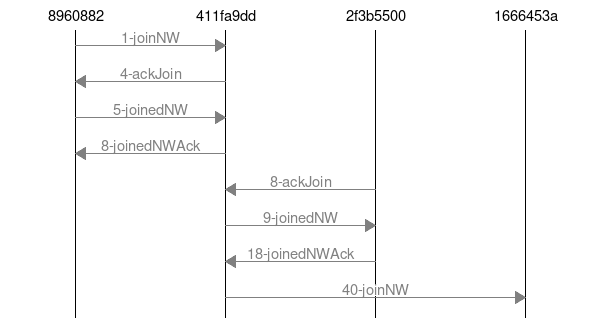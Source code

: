 msc { 
8960882,411fa9dd,2f3b5500,1666453a;

8960882=>411fa9dd [label="1-joinNW", textcolor="gray", linecolor="gray"];
411fa9dd=>8960882 [label="4-ackJoin", textcolor="gray", linecolor="gray"];
8960882=>411fa9dd [label="5-joinedNW", textcolor="gray", linecolor="gray"];
411fa9dd=>8960882 [label="8-joinedNWAck", textcolor="gray", linecolor="gray"];
2f3b5500=>411fa9dd [label="8-ackJoin", textcolor="gray", linecolor="gray"];
411fa9dd=>2f3b5500 [label="9-joinedNW", textcolor="gray", linecolor="gray"];
2f3b5500=>411fa9dd [label="18-joinedNWAck", textcolor="gray", linecolor="gray"];
411fa9dd=>1666453a [label="40-joinNW", textcolor="gray", linecolor="gray"];
}
